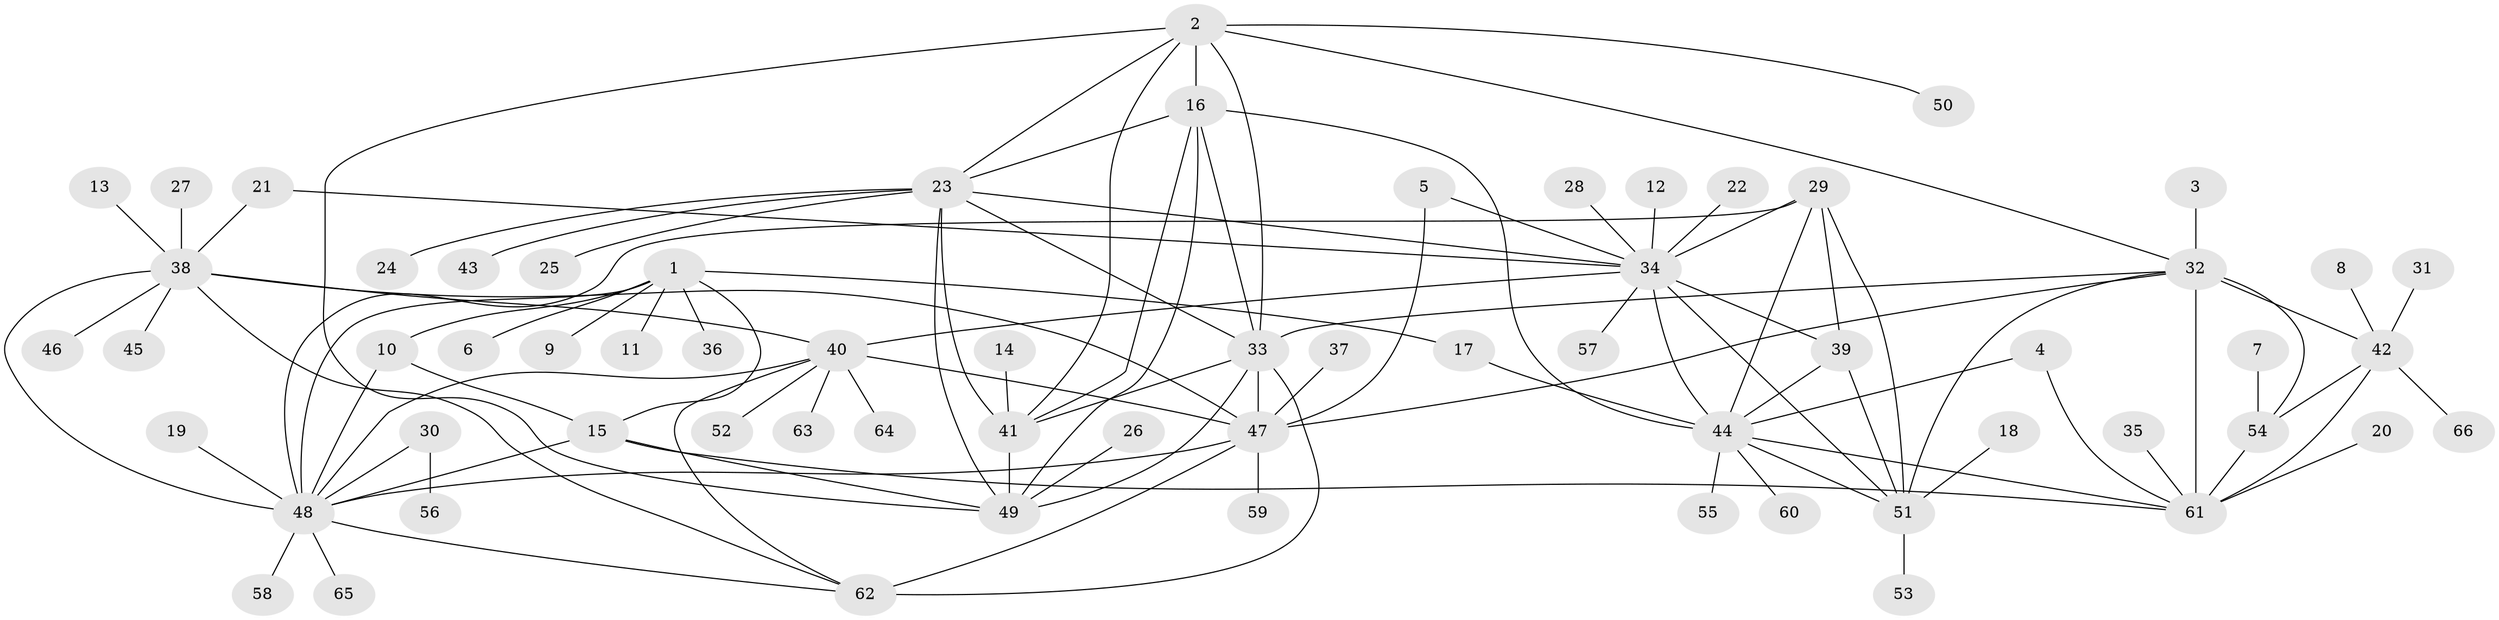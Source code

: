 // original degree distribution, {7: 0.05303030303030303, 8: 0.05303030303030303, 5: 0.007575757575757576, 6: 0.022727272727272728, 13: 0.007575757575757576, 10: 0.022727272727272728, 11: 0.015151515151515152, 9: 0.03787878787878788, 14: 0.007575757575757576, 2: 0.1893939393939394, 3: 0.045454545454545456, 1: 0.5303030303030303, 4: 0.007575757575757576}
// Generated by graph-tools (version 1.1) at 2025/26/03/09/25 03:26:37]
// undirected, 66 vertices, 107 edges
graph export_dot {
graph [start="1"]
  node [color=gray90,style=filled];
  1;
  2;
  3;
  4;
  5;
  6;
  7;
  8;
  9;
  10;
  11;
  12;
  13;
  14;
  15;
  16;
  17;
  18;
  19;
  20;
  21;
  22;
  23;
  24;
  25;
  26;
  27;
  28;
  29;
  30;
  31;
  32;
  33;
  34;
  35;
  36;
  37;
  38;
  39;
  40;
  41;
  42;
  43;
  44;
  45;
  46;
  47;
  48;
  49;
  50;
  51;
  52;
  53;
  54;
  55;
  56;
  57;
  58;
  59;
  60;
  61;
  62;
  63;
  64;
  65;
  66;
  1 -- 6 [weight=1.0];
  1 -- 9 [weight=1.0];
  1 -- 10 [weight=3.0];
  1 -- 11 [weight=1.0];
  1 -- 15 [weight=3.0];
  1 -- 17 [weight=1.0];
  1 -- 36 [weight=1.0];
  1 -- 48 [weight=3.0];
  2 -- 16 [weight=1.0];
  2 -- 23 [weight=1.0];
  2 -- 32 [weight=1.0];
  2 -- 33 [weight=1.0];
  2 -- 41 [weight=1.0];
  2 -- 49 [weight=1.0];
  2 -- 50 [weight=1.0];
  3 -- 32 [weight=1.0];
  4 -- 44 [weight=1.0];
  4 -- 61 [weight=1.0];
  5 -- 34 [weight=1.0];
  5 -- 47 [weight=1.0];
  7 -- 54 [weight=1.0];
  8 -- 42 [weight=1.0];
  10 -- 15 [weight=1.0];
  10 -- 48 [weight=1.0];
  12 -- 34 [weight=1.0];
  13 -- 38 [weight=1.0];
  14 -- 41 [weight=1.0];
  15 -- 48 [weight=1.0];
  15 -- 49 [weight=1.0];
  15 -- 61 [weight=1.0];
  16 -- 23 [weight=1.0];
  16 -- 33 [weight=1.0];
  16 -- 41 [weight=1.0];
  16 -- 44 [weight=1.0];
  16 -- 49 [weight=1.0];
  17 -- 44 [weight=1.0];
  18 -- 51 [weight=1.0];
  19 -- 48 [weight=1.0];
  20 -- 61 [weight=1.0];
  21 -- 34 [weight=1.0];
  21 -- 38 [weight=1.0];
  22 -- 34 [weight=1.0];
  23 -- 24 [weight=1.0];
  23 -- 25 [weight=1.0];
  23 -- 33 [weight=1.0];
  23 -- 34 [weight=1.0];
  23 -- 41 [weight=1.0];
  23 -- 43 [weight=1.0];
  23 -- 49 [weight=1.0];
  26 -- 49 [weight=1.0];
  27 -- 38 [weight=1.0];
  28 -- 34 [weight=1.0];
  29 -- 34 [weight=2.0];
  29 -- 39 [weight=2.0];
  29 -- 44 [weight=2.0];
  29 -- 48 [weight=1.0];
  29 -- 51 [weight=2.0];
  30 -- 48 [weight=1.0];
  30 -- 56 [weight=1.0];
  31 -- 42 [weight=1.0];
  32 -- 33 [weight=1.0];
  32 -- 42 [weight=2.0];
  32 -- 47 [weight=1.0];
  32 -- 51 [weight=1.0];
  32 -- 54 [weight=2.0];
  32 -- 61 [weight=4.0];
  33 -- 41 [weight=1.0];
  33 -- 47 [weight=2.0];
  33 -- 49 [weight=1.0];
  33 -- 62 [weight=1.0];
  34 -- 39 [weight=1.0];
  34 -- 40 [weight=1.0];
  34 -- 44 [weight=1.0];
  34 -- 51 [weight=1.0];
  34 -- 57 [weight=1.0];
  35 -- 61 [weight=1.0];
  37 -- 47 [weight=1.0];
  38 -- 40 [weight=1.0];
  38 -- 45 [weight=1.0];
  38 -- 46 [weight=1.0];
  38 -- 47 [weight=2.0];
  38 -- 48 [weight=2.0];
  38 -- 62 [weight=1.0];
  39 -- 44 [weight=1.0];
  39 -- 51 [weight=1.0];
  40 -- 47 [weight=2.0];
  40 -- 48 [weight=1.0];
  40 -- 52 [weight=1.0];
  40 -- 62 [weight=1.0];
  40 -- 63 [weight=1.0];
  40 -- 64 [weight=1.0];
  41 -- 49 [weight=1.0];
  42 -- 54 [weight=1.0];
  42 -- 61 [weight=2.0];
  42 -- 66 [weight=1.0];
  44 -- 51 [weight=1.0];
  44 -- 55 [weight=1.0];
  44 -- 60 [weight=1.0];
  44 -- 61 [weight=1.0];
  47 -- 48 [weight=2.0];
  47 -- 59 [weight=1.0];
  47 -- 62 [weight=2.0];
  48 -- 58 [weight=1.0];
  48 -- 62 [weight=1.0];
  48 -- 65 [weight=1.0];
  51 -- 53 [weight=1.0];
  54 -- 61 [weight=2.0];
}
